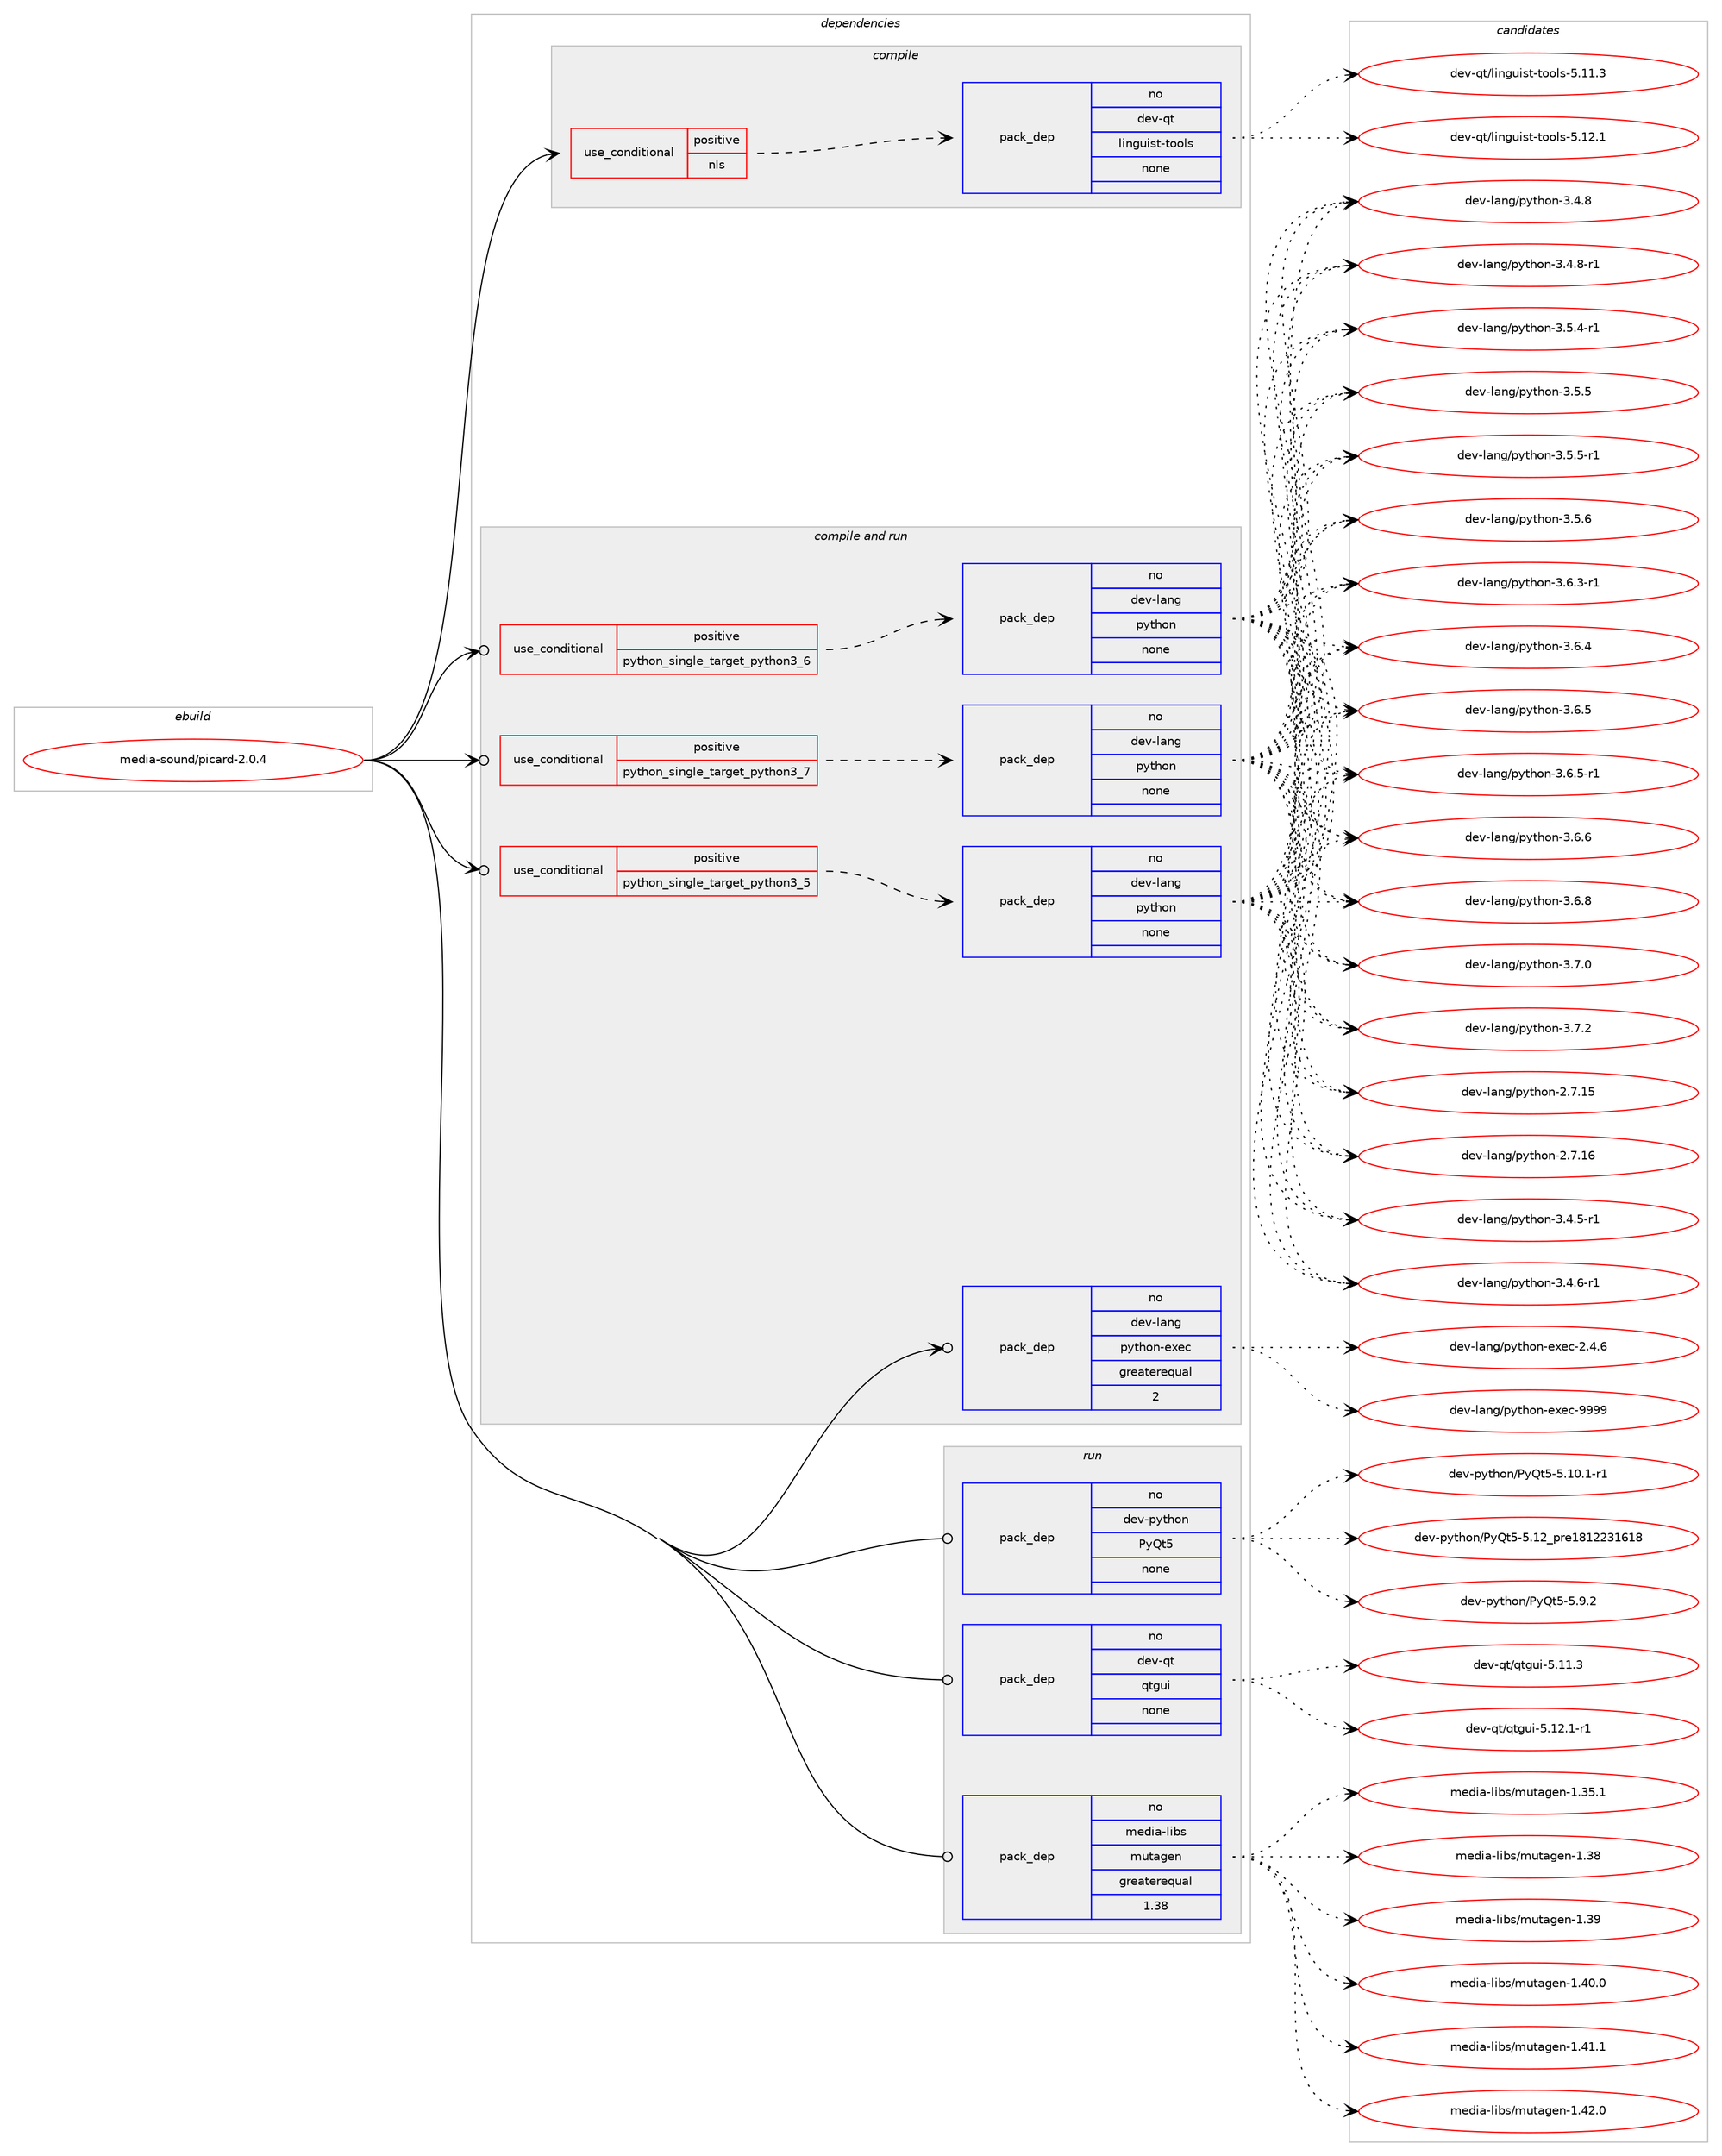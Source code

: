 digraph prolog {

# *************
# Graph options
# *************

newrank=true;
concentrate=true;
compound=true;
graph [rankdir=LR,fontname=Helvetica,fontsize=10,ranksep=1.5];#, ranksep=2.5, nodesep=0.2];
edge  [arrowhead=vee];
node  [fontname=Helvetica,fontsize=10];

# **********
# The ebuild
# **********

subgraph cluster_leftcol {
color=gray;
rank=same;
label=<<i>ebuild</i>>;
id [label="media-sound/picard-2.0.4", color=red, width=4, href="../media-sound/picard-2.0.4.svg"];
}

# ****************
# The dependencies
# ****************

subgraph cluster_midcol {
color=gray;
label=<<i>dependencies</i>>;
subgraph cluster_compile {
fillcolor="#eeeeee";
style=filled;
label=<<i>compile</i>>;
subgraph cond437831 {
dependency1628969 [label=<<TABLE BORDER="0" CELLBORDER="1" CELLSPACING="0" CELLPADDING="4"><TR><TD ROWSPAN="3" CELLPADDING="10">use_conditional</TD></TR><TR><TD>positive</TD></TR><TR><TD>nls</TD></TR></TABLE>>, shape=none, color=red];
subgraph pack1164831 {
dependency1628970 [label=<<TABLE BORDER="0" CELLBORDER="1" CELLSPACING="0" CELLPADDING="4" WIDTH="220"><TR><TD ROWSPAN="6" CELLPADDING="30">pack_dep</TD></TR><TR><TD WIDTH="110">no</TD></TR><TR><TD>dev-qt</TD></TR><TR><TD>linguist-tools</TD></TR><TR><TD>none</TD></TR><TR><TD></TD></TR></TABLE>>, shape=none, color=blue];
}
dependency1628969:e -> dependency1628970:w [weight=20,style="dashed",arrowhead="vee"];
}
id:e -> dependency1628969:w [weight=20,style="solid",arrowhead="vee"];
}
subgraph cluster_compileandrun {
fillcolor="#eeeeee";
style=filled;
label=<<i>compile and run</i>>;
subgraph cond437832 {
dependency1628971 [label=<<TABLE BORDER="0" CELLBORDER="1" CELLSPACING="0" CELLPADDING="4"><TR><TD ROWSPAN="3" CELLPADDING="10">use_conditional</TD></TR><TR><TD>positive</TD></TR><TR><TD>python_single_target_python3_5</TD></TR></TABLE>>, shape=none, color=red];
subgraph pack1164832 {
dependency1628972 [label=<<TABLE BORDER="0" CELLBORDER="1" CELLSPACING="0" CELLPADDING="4" WIDTH="220"><TR><TD ROWSPAN="6" CELLPADDING="30">pack_dep</TD></TR><TR><TD WIDTH="110">no</TD></TR><TR><TD>dev-lang</TD></TR><TR><TD>python</TD></TR><TR><TD>none</TD></TR><TR><TD></TD></TR></TABLE>>, shape=none, color=blue];
}
dependency1628971:e -> dependency1628972:w [weight=20,style="dashed",arrowhead="vee"];
}
id:e -> dependency1628971:w [weight=20,style="solid",arrowhead="odotvee"];
subgraph cond437833 {
dependency1628973 [label=<<TABLE BORDER="0" CELLBORDER="1" CELLSPACING="0" CELLPADDING="4"><TR><TD ROWSPAN="3" CELLPADDING="10">use_conditional</TD></TR><TR><TD>positive</TD></TR><TR><TD>python_single_target_python3_6</TD></TR></TABLE>>, shape=none, color=red];
subgraph pack1164833 {
dependency1628974 [label=<<TABLE BORDER="0" CELLBORDER="1" CELLSPACING="0" CELLPADDING="4" WIDTH="220"><TR><TD ROWSPAN="6" CELLPADDING="30">pack_dep</TD></TR><TR><TD WIDTH="110">no</TD></TR><TR><TD>dev-lang</TD></TR><TR><TD>python</TD></TR><TR><TD>none</TD></TR><TR><TD></TD></TR></TABLE>>, shape=none, color=blue];
}
dependency1628973:e -> dependency1628974:w [weight=20,style="dashed",arrowhead="vee"];
}
id:e -> dependency1628973:w [weight=20,style="solid",arrowhead="odotvee"];
subgraph cond437834 {
dependency1628975 [label=<<TABLE BORDER="0" CELLBORDER="1" CELLSPACING="0" CELLPADDING="4"><TR><TD ROWSPAN="3" CELLPADDING="10">use_conditional</TD></TR><TR><TD>positive</TD></TR><TR><TD>python_single_target_python3_7</TD></TR></TABLE>>, shape=none, color=red];
subgraph pack1164834 {
dependency1628976 [label=<<TABLE BORDER="0" CELLBORDER="1" CELLSPACING="0" CELLPADDING="4" WIDTH="220"><TR><TD ROWSPAN="6" CELLPADDING="30">pack_dep</TD></TR><TR><TD WIDTH="110">no</TD></TR><TR><TD>dev-lang</TD></TR><TR><TD>python</TD></TR><TR><TD>none</TD></TR><TR><TD></TD></TR></TABLE>>, shape=none, color=blue];
}
dependency1628975:e -> dependency1628976:w [weight=20,style="dashed",arrowhead="vee"];
}
id:e -> dependency1628975:w [weight=20,style="solid",arrowhead="odotvee"];
subgraph pack1164835 {
dependency1628977 [label=<<TABLE BORDER="0" CELLBORDER="1" CELLSPACING="0" CELLPADDING="4" WIDTH="220"><TR><TD ROWSPAN="6" CELLPADDING="30">pack_dep</TD></TR><TR><TD WIDTH="110">no</TD></TR><TR><TD>dev-lang</TD></TR><TR><TD>python-exec</TD></TR><TR><TD>greaterequal</TD></TR><TR><TD>2</TD></TR></TABLE>>, shape=none, color=blue];
}
id:e -> dependency1628977:w [weight=20,style="solid",arrowhead="odotvee"];
}
subgraph cluster_run {
fillcolor="#eeeeee";
style=filled;
label=<<i>run</i>>;
subgraph pack1164836 {
dependency1628978 [label=<<TABLE BORDER="0" CELLBORDER="1" CELLSPACING="0" CELLPADDING="4" WIDTH="220"><TR><TD ROWSPAN="6" CELLPADDING="30">pack_dep</TD></TR><TR><TD WIDTH="110">no</TD></TR><TR><TD>dev-python</TD></TR><TR><TD>PyQt5</TD></TR><TR><TD>none</TD></TR><TR><TD></TD></TR></TABLE>>, shape=none, color=blue];
}
id:e -> dependency1628978:w [weight=20,style="solid",arrowhead="odot"];
subgraph pack1164837 {
dependency1628979 [label=<<TABLE BORDER="0" CELLBORDER="1" CELLSPACING="0" CELLPADDING="4" WIDTH="220"><TR><TD ROWSPAN="6" CELLPADDING="30">pack_dep</TD></TR><TR><TD WIDTH="110">no</TD></TR><TR><TD>dev-qt</TD></TR><TR><TD>qtgui</TD></TR><TR><TD>none</TD></TR><TR><TD></TD></TR></TABLE>>, shape=none, color=blue];
}
id:e -> dependency1628979:w [weight=20,style="solid",arrowhead="odot"];
subgraph pack1164838 {
dependency1628980 [label=<<TABLE BORDER="0" CELLBORDER="1" CELLSPACING="0" CELLPADDING="4" WIDTH="220"><TR><TD ROWSPAN="6" CELLPADDING="30">pack_dep</TD></TR><TR><TD WIDTH="110">no</TD></TR><TR><TD>media-libs</TD></TR><TR><TD>mutagen</TD></TR><TR><TD>greaterequal</TD></TR><TR><TD>1.38</TD></TR></TABLE>>, shape=none, color=blue];
}
id:e -> dependency1628980:w [weight=20,style="solid",arrowhead="odot"];
}
}

# **************
# The candidates
# **************

subgraph cluster_choices {
rank=same;
color=gray;
label=<<i>candidates</i>>;

subgraph choice1164831 {
color=black;
nodesep=1;
choice10010111845113116471081051101031171051151164511611111110811545534649494651 [label="dev-qt/linguist-tools-5.11.3", color=red, width=4,href="../dev-qt/linguist-tools-5.11.3.svg"];
choice10010111845113116471081051101031171051151164511611111110811545534649504649 [label="dev-qt/linguist-tools-5.12.1", color=red, width=4,href="../dev-qt/linguist-tools-5.12.1.svg"];
dependency1628970:e -> choice10010111845113116471081051101031171051151164511611111110811545534649494651:w [style=dotted,weight="100"];
dependency1628970:e -> choice10010111845113116471081051101031171051151164511611111110811545534649504649:w [style=dotted,weight="100"];
}
subgraph choice1164832 {
color=black;
nodesep=1;
choice10010111845108971101034711212111610411111045504655464953 [label="dev-lang/python-2.7.15", color=red, width=4,href="../dev-lang/python-2.7.15.svg"];
choice10010111845108971101034711212111610411111045504655464954 [label="dev-lang/python-2.7.16", color=red, width=4,href="../dev-lang/python-2.7.16.svg"];
choice1001011184510897110103471121211161041111104551465246534511449 [label="dev-lang/python-3.4.5-r1", color=red, width=4,href="../dev-lang/python-3.4.5-r1.svg"];
choice1001011184510897110103471121211161041111104551465246544511449 [label="dev-lang/python-3.4.6-r1", color=red, width=4,href="../dev-lang/python-3.4.6-r1.svg"];
choice100101118451089711010347112121116104111110455146524656 [label="dev-lang/python-3.4.8", color=red, width=4,href="../dev-lang/python-3.4.8.svg"];
choice1001011184510897110103471121211161041111104551465246564511449 [label="dev-lang/python-3.4.8-r1", color=red, width=4,href="../dev-lang/python-3.4.8-r1.svg"];
choice1001011184510897110103471121211161041111104551465346524511449 [label="dev-lang/python-3.5.4-r1", color=red, width=4,href="../dev-lang/python-3.5.4-r1.svg"];
choice100101118451089711010347112121116104111110455146534653 [label="dev-lang/python-3.5.5", color=red, width=4,href="../dev-lang/python-3.5.5.svg"];
choice1001011184510897110103471121211161041111104551465346534511449 [label="dev-lang/python-3.5.5-r1", color=red, width=4,href="../dev-lang/python-3.5.5-r1.svg"];
choice100101118451089711010347112121116104111110455146534654 [label="dev-lang/python-3.5.6", color=red, width=4,href="../dev-lang/python-3.5.6.svg"];
choice1001011184510897110103471121211161041111104551465446514511449 [label="dev-lang/python-3.6.3-r1", color=red, width=4,href="../dev-lang/python-3.6.3-r1.svg"];
choice100101118451089711010347112121116104111110455146544652 [label="dev-lang/python-3.6.4", color=red, width=4,href="../dev-lang/python-3.6.4.svg"];
choice100101118451089711010347112121116104111110455146544653 [label="dev-lang/python-3.6.5", color=red, width=4,href="../dev-lang/python-3.6.5.svg"];
choice1001011184510897110103471121211161041111104551465446534511449 [label="dev-lang/python-3.6.5-r1", color=red, width=4,href="../dev-lang/python-3.6.5-r1.svg"];
choice100101118451089711010347112121116104111110455146544654 [label="dev-lang/python-3.6.6", color=red, width=4,href="../dev-lang/python-3.6.6.svg"];
choice100101118451089711010347112121116104111110455146544656 [label="dev-lang/python-3.6.8", color=red, width=4,href="../dev-lang/python-3.6.8.svg"];
choice100101118451089711010347112121116104111110455146554648 [label="dev-lang/python-3.7.0", color=red, width=4,href="../dev-lang/python-3.7.0.svg"];
choice100101118451089711010347112121116104111110455146554650 [label="dev-lang/python-3.7.2", color=red, width=4,href="../dev-lang/python-3.7.2.svg"];
dependency1628972:e -> choice10010111845108971101034711212111610411111045504655464953:w [style=dotted,weight="100"];
dependency1628972:e -> choice10010111845108971101034711212111610411111045504655464954:w [style=dotted,weight="100"];
dependency1628972:e -> choice1001011184510897110103471121211161041111104551465246534511449:w [style=dotted,weight="100"];
dependency1628972:e -> choice1001011184510897110103471121211161041111104551465246544511449:w [style=dotted,weight="100"];
dependency1628972:e -> choice100101118451089711010347112121116104111110455146524656:w [style=dotted,weight="100"];
dependency1628972:e -> choice1001011184510897110103471121211161041111104551465246564511449:w [style=dotted,weight="100"];
dependency1628972:e -> choice1001011184510897110103471121211161041111104551465346524511449:w [style=dotted,weight="100"];
dependency1628972:e -> choice100101118451089711010347112121116104111110455146534653:w [style=dotted,weight="100"];
dependency1628972:e -> choice1001011184510897110103471121211161041111104551465346534511449:w [style=dotted,weight="100"];
dependency1628972:e -> choice100101118451089711010347112121116104111110455146534654:w [style=dotted,weight="100"];
dependency1628972:e -> choice1001011184510897110103471121211161041111104551465446514511449:w [style=dotted,weight="100"];
dependency1628972:e -> choice100101118451089711010347112121116104111110455146544652:w [style=dotted,weight="100"];
dependency1628972:e -> choice100101118451089711010347112121116104111110455146544653:w [style=dotted,weight="100"];
dependency1628972:e -> choice1001011184510897110103471121211161041111104551465446534511449:w [style=dotted,weight="100"];
dependency1628972:e -> choice100101118451089711010347112121116104111110455146544654:w [style=dotted,weight="100"];
dependency1628972:e -> choice100101118451089711010347112121116104111110455146544656:w [style=dotted,weight="100"];
dependency1628972:e -> choice100101118451089711010347112121116104111110455146554648:w [style=dotted,weight="100"];
dependency1628972:e -> choice100101118451089711010347112121116104111110455146554650:w [style=dotted,weight="100"];
}
subgraph choice1164833 {
color=black;
nodesep=1;
choice10010111845108971101034711212111610411111045504655464953 [label="dev-lang/python-2.7.15", color=red, width=4,href="../dev-lang/python-2.7.15.svg"];
choice10010111845108971101034711212111610411111045504655464954 [label="dev-lang/python-2.7.16", color=red, width=4,href="../dev-lang/python-2.7.16.svg"];
choice1001011184510897110103471121211161041111104551465246534511449 [label="dev-lang/python-3.4.5-r1", color=red, width=4,href="../dev-lang/python-3.4.5-r1.svg"];
choice1001011184510897110103471121211161041111104551465246544511449 [label="dev-lang/python-3.4.6-r1", color=red, width=4,href="../dev-lang/python-3.4.6-r1.svg"];
choice100101118451089711010347112121116104111110455146524656 [label="dev-lang/python-3.4.8", color=red, width=4,href="../dev-lang/python-3.4.8.svg"];
choice1001011184510897110103471121211161041111104551465246564511449 [label="dev-lang/python-3.4.8-r1", color=red, width=4,href="../dev-lang/python-3.4.8-r1.svg"];
choice1001011184510897110103471121211161041111104551465346524511449 [label="dev-lang/python-3.5.4-r1", color=red, width=4,href="../dev-lang/python-3.5.4-r1.svg"];
choice100101118451089711010347112121116104111110455146534653 [label="dev-lang/python-3.5.5", color=red, width=4,href="../dev-lang/python-3.5.5.svg"];
choice1001011184510897110103471121211161041111104551465346534511449 [label="dev-lang/python-3.5.5-r1", color=red, width=4,href="../dev-lang/python-3.5.5-r1.svg"];
choice100101118451089711010347112121116104111110455146534654 [label="dev-lang/python-3.5.6", color=red, width=4,href="../dev-lang/python-3.5.6.svg"];
choice1001011184510897110103471121211161041111104551465446514511449 [label="dev-lang/python-3.6.3-r1", color=red, width=4,href="../dev-lang/python-3.6.3-r1.svg"];
choice100101118451089711010347112121116104111110455146544652 [label="dev-lang/python-3.6.4", color=red, width=4,href="../dev-lang/python-3.6.4.svg"];
choice100101118451089711010347112121116104111110455146544653 [label="dev-lang/python-3.6.5", color=red, width=4,href="../dev-lang/python-3.6.5.svg"];
choice1001011184510897110103471121211161041111104551465446534511449 [label="dev-lang/python-3.6.5-r1", color=red, width=4,href="../dev-lang/python-3.6.5-r1.svg"];
choice100101118451089711010347112121116104111110455146544654 [label="dev-lang/python-3.6.6", color=red, width=4,href="../dev-lang/python-3.6.6.svg"];
choice100101118451089711010347112121116104111110455146544656 [label="dev-lang/python-3.6.8", color=red, width=4,href="../dev-lang/python-3.6.8.svg"];
choice100101118451089711010347112121116104111110455146554648 [label="dev-lang/python-3.7.0", color=red, width=4,href="../dev-lang/python-3.7.0.svg"];
choice100101118451089711010347112121116104111110455146554650 [label="dev-lang/python-3.7.2", color=red, width=4,href="../dev-lang/python-3.7.2.svg"];
dependency1628974:e -> choice10010111845108971101034711212111610411111045504655464953:w [style=dotted,weight="100"];
dependency1628974:e -> choice10010111845108971101034711212111610411111045504655464954:w [style=dotted,weight="100"];
dependency1628974:e -> choice1001011184510897110103471121211161041111104551465246534511449:w [style=dotted,weight="100"];
dependency1628974:e -> choice1001011184510897110103471121211161041111104551465246544511449:w [style=dotted,weight="100"];
dependency1628974:e -> choice100101118451089711010347112121116104111110455146524656:w [style=dotted,weight="100"];
dependency1628974:e -> choice1001011184510897110103471121211161041111104551465246564511449:w [style=dotted,weight="100"];
dependency1628974:e -> choice1001011184510897110103471121211161041111104551465346524511449:w [style=dotted,weight="100"];
dependency1628974:e -> choice100101118451089711010347112121116104111110455146534653:w [style=dotted,weight="100"];
dependency1628974:e -> choice1001011184510897110103471121211161041111104551465346534511449:w [style=dotted,weight="100"];
dependency1628974:e -> choice100101118451089711010347112121116104111110455146534654:w [style=dotted,weight="100"];
dependency1628974:e -> choice1001011184510897110103471121211161041111104551465446514511449:w [style=dotted,weight="100"];
dependency1628974:e -> choice100101118451089711010347112121116104111110455146544652:w [style=dotted,weight="100"];
dependency1628974:e -> choice100101118451089711010347112121116104111110455146544653:w [style=dotted,weight="100"];
dependency1628974:e -> choice1001011184510897110103471121211161041111104551465446534511449:w [style=dotted,weight="100"];
dependency1628974:e -> choice100101118451089711010347112121116104111110455146544654:w [style=dotted,weight="100"];
dependency1628974:e -> choice100101118451089711010347112121116104111110455146544656:w [style=dotted,weight="100"];
dependency1628974:e -> choice100101118451089711010347112121116104111110455146554648:w [style=dotted,weight="100"];
dependency1628974:e -> choice100101118451089711010347112121116104111110455146554650:w [style=dotted,weight="100"];
}
subgraph choice1164834 {
color=black;
nodesep=1;
choice10010111845108971101034711212111610411111045504655464953 [label="dev-lang/python-2.7.15", color=red, width=4,href="../dev-lang/python-2.7.15.svg"];
choice10010111845108971101034711212111610411111045504655464954 [label="dev-lang/python-2.7.16", color=red, width=4,href="../dev-lang/python-2.7.16.svg"];
choice1001011184510897110103471121211161041111104551465246534511449 [label="dev-lang/python-3.4.5-r1", color=red, width=4,href="../dev-lang/python-3.4.5-r1.svg"];
choice1001011184510897110103471121211161041111104551465246544511449 [label="dev-lang/python-3.4.6-r1", color=red, width=4,href="../dev-lang/python-3.4.6-r1.svg"];
choice100101118451089711010347112121116104111110455146524656 [label="dev-lang/python-3.4.8", color=red, width=4,href="../dev-lang/python-3.4.8.svg"];
choice1001011184510897110103471121211161041111104551465246564511449 [label="dev-lang/python-3.4.8-r1", color=red, width=4,href="../dev-lang/python-3.4.8-r1.svg"];
choice1001011184510897110103471121211161041111104551465346524511449 [label="dev-lang/python-3.5.4-r1", color=red, width=4,href="../dev-lang/python-3.5.4-r1.svg"];
choice100101118451089711010347112121116104111110455146534653 [label="dev-lang/python-3.5.5", color=red, width=4,href="../dev-lang/python-3.5.5.svg"];
choice1001011184510897110103471121211161041111104551465346534511449 [label="dev-lang/python-3.5.5-r1", color=red, width=4,href="../dev-lang/python-3.5.5-r1.svg"];
choice100101118451089711010347112121116104111110455146534654 [label="dev-lang/python-3.5.6", color=red, width=4,href="../dev-lang/python-3.5.6.svg"];
choice1001011184510897110103471121211161041111104551465446514511449 [label="dev-lang/python-3.6.3-r1", color=red, width=4,href="../dev-lang/python-3.6.3-r1.svg"];
choice100101118451089711010347112121116104111110455146544652 [label="dev-lang/python-3.6.4", color=red, width=4,href="../dev-lang/python-3.6.4.svg"];
choice100101118451089711010347112121116104111110455146544653 [label="dev-lang/python-3.6.5", color=red, width=4,href="../dev-lang/python-3.6.5.svg"];
choice1001011184510897110103471121211161041111104551465446534511449 [label="dev-lang/python-3.6.5-r1", color=red, width=4,href="../dev-lang/python-3.6.5-r1.svg"];
choice100101118451089711010347112121116104111110455146544654 [label="dev-lang/python-3.6.6", color=red, width=4,href="../dev-lang/python-3.6.6.svg"];
choice100101118451089711010347112121116104111110455146544656 [label="dev-lang/python-3.6.8", color=red, width=4,href="../dev-lang/python-3.6.8.svg"];
choice100101118451089711010347112121116104111110455146554648 [label="dev-lang/python-3.7.0", color=red, width=4,href="../dev-lang/python-3.7.0.svg"];
choice100101118451089711010347112121116104111110455146554650 [label="dev-lang/python-3.7.2", color=red, width=4,href="../dev-lang/python-3.7.2.svg"];
dependency1628976:e -> choice10010111845108971101034711212111610411111045504655464953:w [style=dotted,weight="100"];
dependency1628976:e -> choice10010111845108971101034711212111610411111045504655464954:w [style=dotted,weight="100"];
dependency1628976:e -> choice1001011184510897110103471121211161041111104551465246534511449:w [style=dotted,weight="100"];
dependency1628976:e -> choice1001011184510897110103471121211161041111104551465246544511449:w [style=dotted,weight="100"];
dependency1628976:e -> choice100101118451089711010347112121116104111110455146524656:w [style=dotted,weight="100"];
dependency1628976:e -> choice1001011184510897110103471121211161041111104551465246564511449:w [style=dotted,weight="100"];
dependency1628976:e -> choice1001011184510897110103471121211161041111104551465346524511449:w [style=dotted,weight="100"];
dependency1628976:e -> choice100101118451089711010347112121116104111110455146534653:w [style=dotted,weight="100"];
dependency1628976:e -> choice1001011184510897110103471121211161041111104551465346534511449:w [style=dotted,weight="100"];
dependency1628976:e -> choice100101118451089711010347112121116104111110455146534654:w [style=dotted,weight="100"];
dependency1628976:e -> choice1001011184510897110103471121211161041111104551465446514511449:w [style=dotted,weight="100"];
dependency1628976:e -> choice100101118451089711010347112121116104111110455146544652:w [style=dotted,weight="100"];
dependency1628976:e -> choice100101118451089711010347112121116104111110455146544653:w [style=dotted,weight="100"];
dependency1628976:e -> choice1001011184510897110103471121211161041111104551465446534511449:w [style=dotted,weight="100"];
dependency1628976:e -> choice100101118451089711010347112121116104111110455146544654:w [style=dotted,weight="100"];
dependency1628976:e -> choice100101118451089711010347112121116104111110455146544656:w [style=dotted,weight="100"];
dependency1628976:e -> choice100101118451089711010347112121116104111110455146554648:w [style=dotted,weight="100"];
dependency1628976:e -> choice100101118451089711010347112121116104111110455146554650:w [style=dotted,weight="100"];
}
subgraph choice1164835 {
color=black;
nodesep=1;
choice1001011184510897110103471121211161041111104510112010199455046524654 [label="dev-lang/python-exec-2.4.6", color=red, width=4,href="../dev-lang/python-exec-2.4.6.svg"];
choice10010111845108971101034711212111610411111045101120101994557575757 [label="dev-lang/python-exec-9999", color=red, width=4,href="../dev-lang/python-exec-9999.svg"];
dependency1628977:e -> choice1001011184510897110103471121211161041111104510112010199455046524654:w [style=dotted,weight="100"];
dependency1628977:e -> choice10010111845108971101034711212111610411111045101120101994557575757:w [style=dotted,weight="100"];
}
subgraph choice1164836 {
color=black;
nodesep=1;
choice1001011184511212111610411111047801218111653455346494846494511449 [label="dev-python/PyQt5-5.10.1-r1", color=red, width=4,href="../dev-python/PyQt5-5.10.1-r1.svg"];
choice100101118451121211161041111104780121811165345534649509511211410149564950505149544956 [label="dev-python/PyQt5-5.12_pre1812231618", color=red, width=4,href="../dev-python/PyQt5-5.12_pre1812231618.svg"];
choice1001011184511212111610411111047801218111653455346574650 [label="dev-python/PyQt5-5.9.2", color=red, width=4,href="../dev-python/PyQt5-5.9.2.svg"];
dependency1628978:e -> choice1001011184511212111610411111047801218111653455346494846494511449:w [style=dotted,weight="100"];
dependency1628978:e -> choice100101118451121211161041111104780121811165345534649509511211410149564950505149544956:w [style=dotted,weight="100"];
dependency1628978:e -> choice1001011184511212111610411111047801218111653455346574650:w [style=dotted,weight="100"];
}
subgraph choice1164837 {
color=black;
nodesep=1;
choice100101118451131164711311610311710545534649494651 [label="dev-qt/qtgui-5.11.3", color=red, width=4,href="../dev-qt/qtgui-5.11.3.svg"];
choice1001011184511311647113116103117105455346495046494511449 [label="dev-qt/qtgui-5.12.1-r1", color=red, width=4,href="../dev-qt/qtgui-5.12.1-r1.svg"];
dependency1628979:e -> choice100101118451131164711311610311710545534649494651:w [style=dotted,weight="100"];
dependency1628979:e -> choice1001011184511311647113116103117105455346495046494511449:w [style=dotted,weight="100"];
}
subgraph choice1164838 {
color=black;
nodesep=1;
choice109101100105974510810598115471091171169710310111045494651534649 [label="media-libs/mutagen-1.35.1", color=red, width=4,href="../media-libs/mutagen-1.35.1.svg"];
choice10910110010597451081059811547109117116971031011104549465156 [label="media-libs/mutagen-1.38", color=red, width=4,href="../media-libs/mutagen-1.38.svg"];
choice10910110010597451081059811547109117116971031011104549465157 [label="media-libs/mutagen-1.39", color=red, width=4,href="../media-libs/mutagen-1.39.svg"];
choice109101100105974510810598115471091171169710310111045494652484648 [label="media-libs/mutagen-1.40.0", color=red, width=4,href="../media-libs/mutagen-1.40.0.svg"];
choice109101100105974510810598115471091171169710310111045494652494649 [label="media-libs/mutagen-1.41.1", color=red, width=4,href="../media-libs/mutagen-1.41.1.svg"];
choice109101100105974510810598115471091171169710310111045494652504648 [label="media-libs/mutagen-1.42.0", color=red, width=4,href="../media-libs/mutagen-1.42.0.svg"];
dependency1628980:e -> choice109101100105974510810598115471091171169710310111045494651534649:w [style=dotted,weight="100"];
dependency1628980:e -> choice10910110010597451081059811547109117116971031011104549465156:w [style=dotted,weight="100"];
dependency1628980:e -> choice10910110010597451081059811547109117116971031011104549465157:w [style=dotted,weight="100"];
dependency1628980:e -> choice109101100105974510810598115471091171169710310111045494652484648:w [style=dotted,weight="100"];
dependency1628980:e -> choice109101100105974510810598115471091171169710310111045494652494649:w [style=dotted,weight="100"];
dependency1628980:e -> choice109101100105974510810598115471091171169710310111045494652504648:w [style=dotted,weight="100"];
}
}

}
